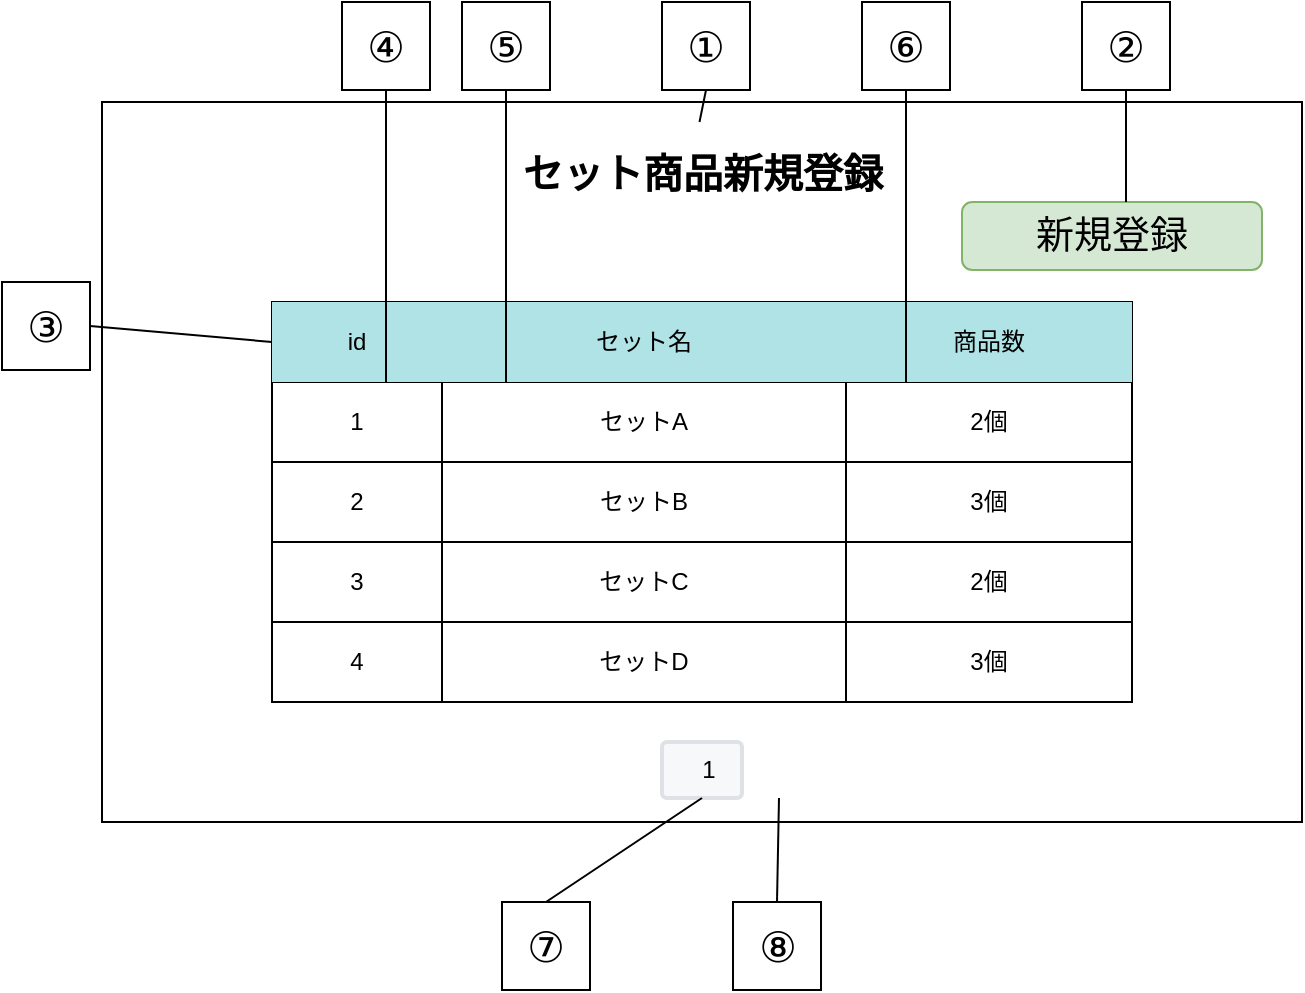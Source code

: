 <mxfile version="15.6.8" type="embed">
    <diagram id="1tj6Ze3EF0cv_H1CUIE5" name="ページ1">
        <mxGraphModel dx="1049" dy="1014" grid="0" gridSize="10" guides="1" tooltips="1" connect="1" arrows="1" fold="1" page="0" pageScale="1" pageWidth="827" pageHeight="1169" math="0" shadow="0">
            <root>
                <mxCell id="0"/>
                <mxCell id="1" style="locked=1;" parent="0"/>
                <mxCell id="2" value="" style="rounded=0;whiteSpace=wrap;html=1;fillColor=default;strokeColor=default;fontColor=default;" vertex="1" parent="1">
                    <mxGeometry x="120" y="40" width="600" height="360" as="geometry"/>
                </mxCell>
                <mxCell id="3" value="セット商品新規登録" style="text;html=1;strokeColor=none;fillColor=none;align=center;verticalAlign=middle;whiteSpace=wrap;rounded=0;fontColor=default;fontStyle=1;fontSize=20;" vertex="1" parent="1">
                    <mxGeometry x="307.5" y="50" width="225" height="50" as="geometry"/>
                </mxCell>
                <mxCell id="4" value="&lt;span style=&quot;font-size: 19px&quot;&gt;新規登録&lt;/span&gt;" style="rounded=1;whiteSpace=wrap;html=1;align=center;labelBackgroundColor=none;fillColor=#d5e8d4;strokeColor=#82b366;" vertex="1" parent="1">
                    <mxGeometry x="550" y="90" width="150" height="34" as="geometry"/>
                </mxCell>
                <mxCell id="5" value="" style="shape=table;startSize=0;container=1;collapsible=0;childLayout=tableLayout;" vertex="1" parent="1">
                    <mxGeometry x="205" y="140" width="430" height="200" as="geometry"/>
                </mxCell>
                <mxCell id="6" value="" style="shape=partialRectangle;collapsible=0;dropTarget=0;pointerEvents=0;fillColor=none;top=0;left=0;bottom=0;right=0;points=[[0,0.5],[1,0.5]];portConstraint=eastwest;" vertex="1" parent="5">
                    <mxGeometry width="430" height="40" as="geometry"/>
                </mxCell>
                <mxCell id="7" value="id" style="shape=partialRectangle;html=1;whiteSpace=wrap;connectable=0;overflow=hidden;fillColor=#b0e3e6;top=0;left=0;bottom=0;right=0;pointerEvents=1;strokeColor=#0e8088;" vertex="1" parent="6">
                    <mxGeometry width="85" height="40" as="geometry">
                        <mxRectangle width="85" height="40" as="alternateBounds"/>
                    </mxGeometry>
                </mxCell>
                <mxCell id="8" value="セット名" style="shape=partialRectangle;html=1;whiteSpace=wrap;connectable=0;overflow=hidden;fillColor=#b0e3e6;top=0;left=0;bottom=0;right=0;pointerEvents=1;strokeColor=#0e8088;" vertex="1" parent="6">
                    <mxGeometry x="85" width="202" height="40" as="geometry">
                        <mxRectangle width="202" height="40" as="alternateBounds"/>
                    </mxGeometry>
                </mxCell>
                <mxCell id="9" value="商品数" style="shape=partialRectangle;html=1;whiteSpace=wrap;connectable=0;overflow=hidden;fillColor=#b0e3e6;top=0;left=0;bottom=0;right=0;pointerEvents=1;strokeColor=#0e8088;" vertex="1" parent="6">
                    <mxGeometry x="287" width="143" height="40" as="geometry">
                        <mxRectangle width="143" height="40" as="alternateBounds"/>
                    </mxGeometry>
                </mxCell>
                <mxCell id="10" value="" style="shape=partialRectangle;collapsible=0;dropTarget=0;pointerEvents=0;fillColor=none;top=0;left=0;bottom=0;right=0;points=[[0,0.5],[1,0.5]];portConstraint=eastwest;" vertex="1" parent="5">
                    <mxGeometry y="40" width="430" height="40" as="geometry"/>
                </mxCell>
                <mxCell id="11" value="1" style="shape=partialRectangle;html=1;whiteSpace=wrap;connectable=0;overflow=hidden;fillColor=none;top=0;left=0;bottom=0;right=0;pointerEvents=1;" vertex="1" parent="10">
                    <mxGeometry width="85" height="40" as="geometry">
                        <mxRectangle width="85" height="40" as="alternateBounds"/>
                    </mxGeometry>
                </mxCell>
                <mxCell id="12" value="セットA" style="shape=partialRectangle;html=1;whiteSpace=wrap;connectable=0;overflow=hidden;fillColor=none;top=0;left=0;bottom=0;right=0;pointerEvents=1;" vertex="1" parent="10">
                    <mxGeometry x="85" width="202" height="40" as="geometry">
                        <mxRectangle width="202" height="40" as="alternateBounds"/>
                    </mxGeometry>
                </mxCell>
                <mxCell id="13" value="2個" style="shape=partialRectangle;html=1;whiteSpace=wrap;connectable=0;overflow=hidden;fillColor=none;top=0;left=0;bottom=0;right=0;pointerEvents=1;" vertex="1" parent="10">
                    <mxGeometry x="287" width="143" height="40" as="geometry">
                        <mxRectangle width="143" height="40" as="alternateBounds"/>
                    </mxGeometry>
                </mxCell>
                <mxCell id="14" value="" style="shape=partialRectangle;collapsible=0;dropTarget=0;pointerEvents=0;fillColor=none;top=0;left=0;bottom=0;right=0;points=[[0,0.5],[1,0.5]];portConstraint=eastwest;" vertex="1" parent="5">
                    <mxGeometry y="80" width="430" height="40" as="geometry"/>
                </mxCell>
                <mxCell id="15" value="2" style="shape=partialRectangle;html=1;whiteSpace=wrap;connectable=0;overflow=hidden;fillColor=none;top=0;left=0;bottom=0;right=0;pointerEvents=1;" vertex="1" parent="14">
                    <mxGeometry width="85" height="40" as="geometry">
                        <mxRectangle width="85" height="40" as="alternateBounds"/>
                    </mxGeometry>
                </mxCell>
                <mxCell id="16" value="&lt;span&gt;セットB&lt;/span&gt;" style="shape=partialRectangle;html=1;whiteSpace=wrap;connectable=0;overflow=hidden;fillColor=none;top=0;left=0;bottom=0;right=0;pointerEvents=1;" vertex="1" parent="14">
                    <mxGeometry x="85" width="202" height="40" as="geometry">
                        <mxRectangle width="202" height="40" as="alternateBounds"/>
                    </mxGeometry>
                </mxCell>
                <mxCell id="17" value="3個" style="shape=partialRectangle;html=1;whiteSpace=wrap;connectable=0;overflow=hidden;fillColor=none;top=0;left=0;bottom=0;right=0;pointerEvents=1;" vertex="1" parent="14">
                    <mxGeometry x="287" width="143" height="40" as="geometry">
                        <mxRectangle width="143" height="40" as="alternateBounds"/>
                    </mxGeometry>
                </mxCell>
                <mxCell id="18" value="" style="shape=partialRectangle;collapsible=0;dropTarget=0;pointerEvents=0;fillColor=none;top=0;left=0;bottom=0;right=0;points=[[0,0.5],[1,0.5]];portConstraint=eastwest;" vertex="1" parent="5">
                    <mxGeometry y="120" width="430" height="40" as="geometry"/>
                </mxCell>
                <mxCell id="19" value="3" style="shape=partialRectangle;html=1;whiteSpace=wrap;connectable=0;overflow=hidden;fillColor=none;top=0;left=0;bottom=0;right=0;pointerEvents=1;" vertex="1" parent="18">
                    <mxGeometry width="85" height="40" as="geometry">
                        <mxRectangle width="85" height="40" as="alternateBounds"/>
                    </mxGeometry>
                </mxCell>
                <mxCell id="20" value="&lt;span&gt;セットC&lt;/span&gt;" style="shape=partialRectangle;html=1;whiteSpace=wrap;connectable=0;overflow=hidden;fillColor=none;top=0;left=0;bottom=0;right=0;pointerEvents=1;" vertex="1" parent="18">
                    <mxGeometry x="85" width="202" height="40" as="geometry">
                        <mxRectangle width="202" height="40" as="alternateBounds"/>
                    </mxGeometry>
                </mxCell>
                <mxCell id="21" value="2個" style="shape=partialRectangle;html=1;whiteSpace=wrap;connectable=0;overflow=hidden;fillColor=none;top=0;left=0;bottom=0;right=0;pointerEvents=1;" vertex="1" parent="18">
                    <mxGeometry x="287" width="143" height="40" as="geometry">
                        <mxRectangle width="143" height="40" as="alternateBounds"/>
                    </mxGeometry>
                </mxCell>
                <mxCell id="22" value="" style="shape=partialRectangle;collapsible=0;dropTarget=0;pointerEvents=0;fillColor=none;top=0;left=0;bottom=0;right=0;points=[[0,0.5],[1,0.5]];portConstraint=eastwest;" vertex="1" parent="5">
                    <mxGeometry y="160" width="430" height="40" as="geometry"/>
                </mxCell>
                <mxCell id="23" value="4" style="shape=partialRectangle;html=1;whiteSpace=wrap;connectable=0;overflow=hidden;fillColor=none;top=0;left=0;bottom=0;right=0;pointerEvents=1;" vertex="1" parent="22">
                    <mxGeometry width="85" height="40" as="geometry">
                        <mxRectangle width="85" height="40" as="alternateBounds"/>
                    </mxGeometry>
                </mxCell>
                <mxCell id="24" value="&lt;span&gt;セットD&lt;/span&gt;" style="shape=partialRectangle;html=1;whiteSpace=wrap;connectable=0;overflow=hidden;fillColor=none;top=0;left=0;bottom=0;right=0;pointerEvents=1;" vertex="1" parent="22">
                    <mxGeometry x="85" width="202" height="40" as="geometry">
                        <mxRectangle width="202" height="40" as="alternateBounds"/>
                    </mxGeometry>
                </mxCell>
                <mxCell id="25" value="3個" style="shape=partialRectangle;html=1;whiteSpace=wrap;connectable=0;overflow=hidden;fillColor=none;top=0;left=0;bottom=0;right=0;pointerEvents=1;" vertex="1" parent="22">
                    <mxGeometry x="287" width="143" height="40" as="geometry">
                        <mxRectangle width="143" height="40" as="alternateBounds"/>
                    </mxGeometry>
                </mxCell>
                <mxCell id="26" value="" style="shape=image;html=1;verticalAlign=top;verticalLabelPosition=bottom;labelBackgroundColor=#ffffff;imageAspect=0;aspect=fixed;image=https://cdn0.iconfinder.com/data/icons/essentials-9/128/__Right-128.png;fontSize=19;" vertex="1" parent="1">
                    <mxGeometry x="444.5" y="360" width="28" height="28" as="geometry"/>
                </mxCell>
                <mxCell id="27" value="1" style="rounded=1;arcSize=9;fillColor=#F7F8F9;align=center;spacingLeft=5;strokeColor=#DEE1E6;html=1;strokeWidth=2;fontSize=12" vertex="1" parent="1">
                    <mxGeometry x="400" y="360" width="40" height="28" as="geometry"/>
                </mxCell>
                <mxCell id="32" value="名称未設定レイヤ" parent="0"/>
                <mxCell id="33" value="⑦" style="whiteSpace=wrap;html=1;aspect=fixed;fontSize=21;" vertex="1" parent="32">
                    <mxGeometry x="320" y="440" width="44" height="44" as="geometry"/>
                </mxCell>
                <mxCell id="35" value="⑧" style="whiteSpace=wrap;html=1;aspect=fixed;fontSize=21;" vertex="1" parent="32">
                    <mxGeometry x="435.5" y="440" width="44" height="44" as="geometry"/>
                </mxCell>
                <mxCell id="37" value="" style="endArrow=none;html=1;rounded=0;fontSize=19;entryX=0.5;entryY=0;entryDx=0;entryDy=0;exitX=0.5;exitY=1;exitDx=0;exitDy=0;" edge="1" parent="32" source="27" target="33">
                    <mxGeometry width="50" height="50" relative="1" as="geometry">
                        <mxPoint x="430" y="398" as="sourcePoint"/>
                        <mxPoint x="352" y="450" as="targetPoint"/>
                    </mxGeometry>
                </mxCell>
                <mxCell id="38" value="" style="endArrow=none;html=1;rounded=0;fontSize=19;entryX=0.5;entryY=0;entryDx=0;entryDy=0;exitX=0.5;exitY=1;exitDx=0;exitDy=0;" edge="1" parent="32" source="26" target="35">
                    <mxGeometry width="50" height="50" relative="1" as="geometry">
                        <mxPoint x="468.5" y="398" as="sourcePoint"/>
                        <mxPoint x="467.5" y="450" as="targetPoint"/>
                    </mxGeometry>
                </mxCell>
                <mxCell id="39" value="①" style="whiteSpace=wrap;html=1;aspect=fixed;fontSize=21;" vertex="1" parent="32">
                    <mxGeometry x="400" y="-10" width="44" height="44" as="geometry"/>
                </mxCell>
                <mxCell id="40" value="" style="endArrow=none;html=1;rounded=0;fontSize=19;entryX=0.5;entryY=1;entryDx=0;entryDy=0;exitX=0.25;exitY=0;exitDx=0;exitDy=0;" edge="1" parent="32" target="39">
                    <mxGeometry width="50" height="50" relative="1" as="geometry">
                        <mxPoint x="418.75" y="50" as="sourcePoint"/>
                        <mxPoint x="594" y="86" as="targetPoint"/>
                    </mxGeometry>
                </mxCell>
                <mxCell id="47" value="②" style="whiteSpace=wrap;html=1;aspect=fixed;fontSize=21;" vertex="1" parent="32">
                    <mxGeometry x="610" y="-10" width="44" height="44" as="geometry"/>
                </mxCell>
                <mxCell id="48" value="" style="endArrow=none;html=1;rounded=0;fontSize=19;entryX=0.5;entryY=1;entryDx=0;entryDy=0;" edge="1" parent="32" target="47">
                    <mxGeometry width="50" height="50" relative="1" as="geometry">
                        <mxPoint x="632" y="90" as="sourcePoint"/>
                        <mxPoint x="814" y="120" as="targetPoint"/>
                    </mxGeometry>
                </mxCell>
                <mxCell id="49" value="③" style="whiteSpace=wrap;html=1;aspect=fixed;fontSize=21;" vertex="1" parent="32">
                    <mxGeometry x="70" y="130" width="44" height="44" as="geometry"/>
                </mxCell>
                <mxCell id="50" value="" style="endArrow=none;html=1;rounded=0;fontSize=19;entryX=1;entryY=0.5;entryDx=0;entryDy=0;exitX=0;exitY=0.5;exitDx=0;exitDy=0;" edge="1" parent="32" target="49" source="6">
                    <mxGeometry width="50" height="50" relative="1" as="geometry">
                        <mxPoint x="92" y="230" as="sourcePoint"/>
                        <mxPoint x="274" y="260" as="targetPoint"/>
                    </mxGeometry>
                </mxCell>
                <mxCell id="51" value="④" style="whiteSpace=wrap;html=1;aspect=fixed;fontSize=21;" vertex="1" parent="32">
                    <mxGeometry x="240" y="-10" width="44" height="44" as="geometry"/>
                </mxCell>
                <mxCell id="52" value="" style="endArrow=none;html=1;rounded=0;fontSize=19;entryX=0.5;entryY=1;entryDx=0;entryDy=0;" edge="1" parent="32" target="51">
                    <mxGeometry width="50" height="50" relative="1" as="geometry">
                        <mxPoint x="262" y="180" as="sourcePoint"/>
                        <mxPoint x="434" y="120" as="targetPoint"/>
                    </mxGeometry>
                </mxCell>
                <mxCell id="53" value="⑤" style="whiteSpace=wrap;html=1;aspect=fixed;fontSize=21;" vertex="1" parent="32">
                    <mxGeometry x="300" y="-10" width="44" height="44" as="geometry"/>
                </mxCell>
                <mxCell id="54" value="" style="endArrow=none;html=1;rounded=0;fontSize=19;entryX=0.5;entryY=1;entryDx=0;entryDy=0;" edge="1" parent="32" target="53">
                    <mxGeometry width="50" height="50" relative="1" as="geometry">
                        <mxPoint x="322" y="180" as="sourcePoint"/>
                        <mxPoint x="494" y="120" as="targetPoint"/>
                    </mxGeometry>
                </mxCell>
                <mxCell id="55" value="⑥" style="whiteSpace=wrap;html=1;aspect=fixed;fontSize=21;" vertex="1" parent="32">
                    <mxGeometry x="500" y="-10" width="44" height="44" as="geometry"/>
                </mxCell>
                <mxCell id="56" value="" style="endArrow=none;html=1;rounded=0;fontSize=19;entryX=0.5;entryY=1;entryDx=0;entryDy=0;" edge="1" parent="32" target="55">
                    <mxGeometry width="50" height="50" relative="1" as="geometry">
                        <mxPoint x="522" y="180" as="sourcePoint"/>
                        <mxPoint x="694" y="120" as="targetPoint"/>
                    </mxGeometry>
                </mxCell>
            </root>
        </mxGraphModel>
    </diagram>
</mxfile>